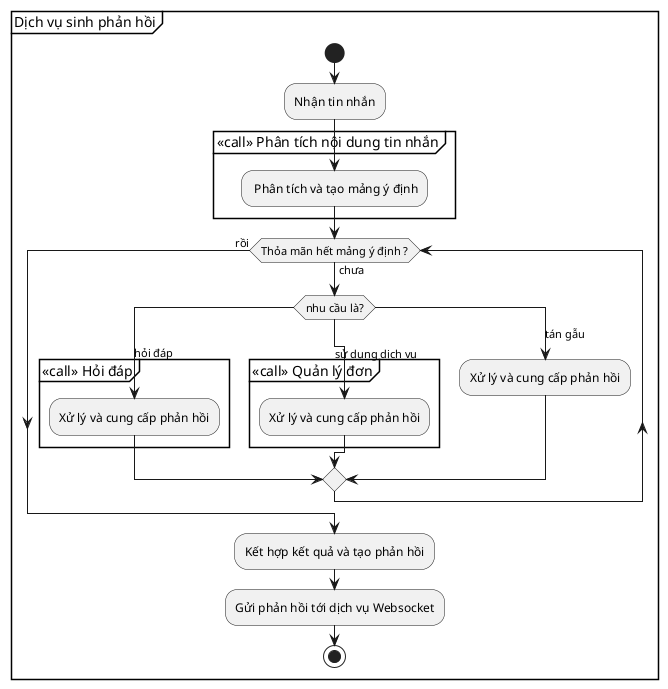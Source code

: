 @startuml
group "Dịch vụ sinh phản hồi"
start
:Nhận tin nhắn;
group "<<call>> Phân tích nội dung tin nhắn"
: Phân tích và tạo mảng ý định;
end group
while (Thỏa mãn hết mảng ý định ?) is (chưa)
switch (nhu cầu là?) 
case (hỏi đáp)
    group "<<call>> Hỏi đáp"
    :Xử lý và cung cấp phản hồi;
    end group
case (sử dụng dịch vụ)
    group "<<call>> Quản lý đơn"
    :Xử lý và cung cấp phản hồi;
    end group
case (tán gẫu)
  :Xử lý và cung cấp phản hồi;
endswitch 
endwhile (rồi)

:Kết hợp kết quả và tạo phản hồi;
:Gửi phản hồi tới dịch vụ Websocket;

stop
@enduml